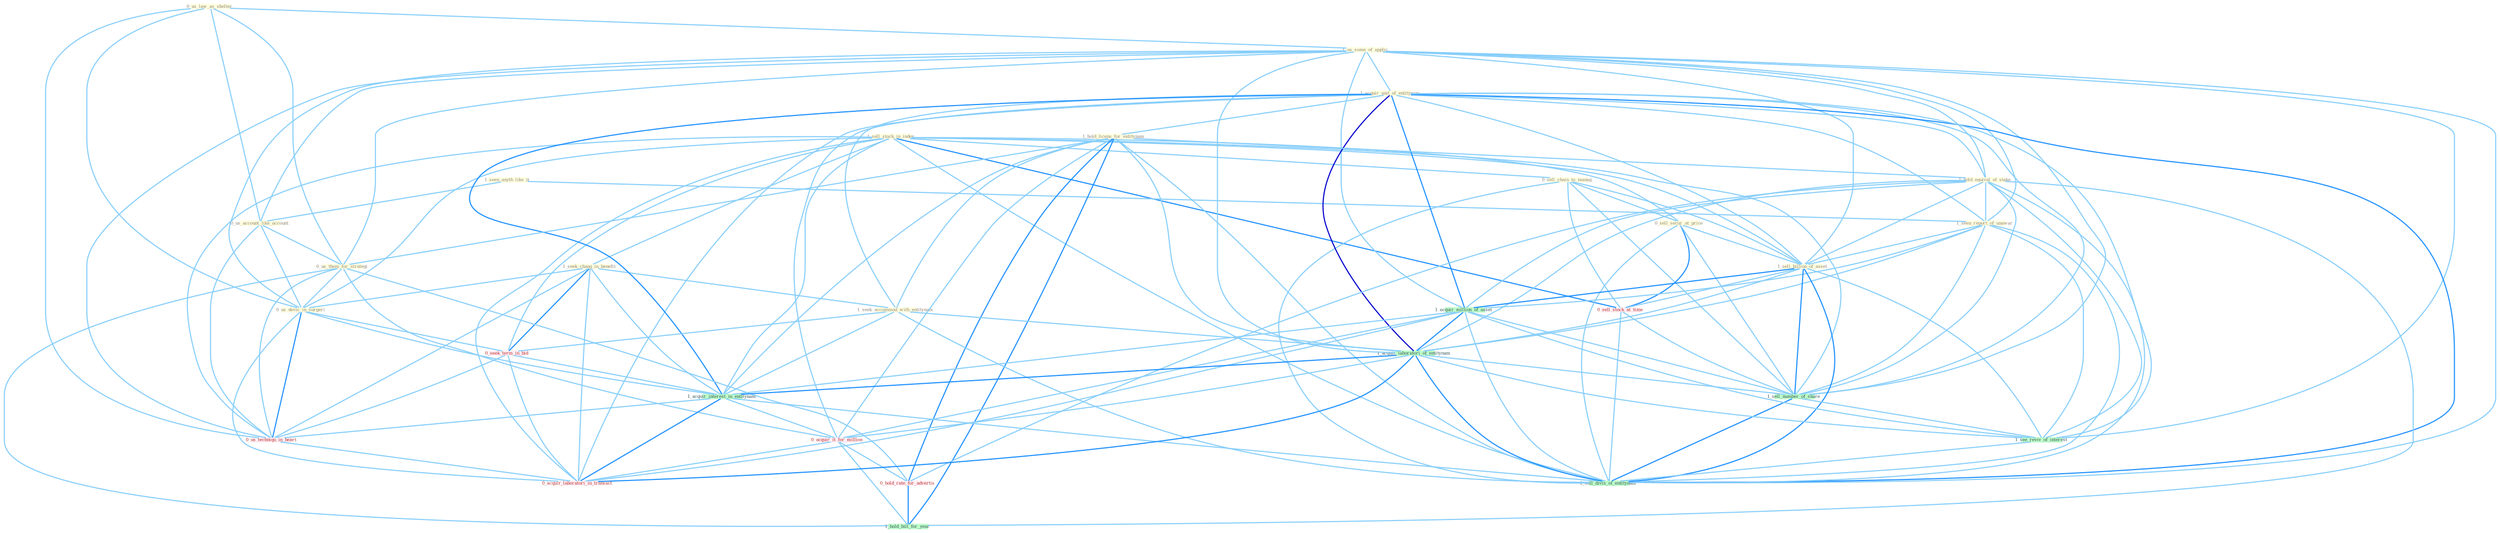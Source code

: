 Graph G{ 
    node
    [shape=polygon,style=filled,width=.5,height=.06,color="#BDFCC9",fixedsize=true,fontsize=4,
    fontcolor="#2f4f4f"];
    {node
    [color="#ffffe0", fontcolor="#8b7d6b"] "1_sell_stock_in_index " "0_us_law_as_shelter " "1_us_some_of_applic " "1_seen_anyth_like_it " "1_seek_chang_in_benefit " "0_us_account_like_account " "0_sell_chain_to_manag " "1_acquir_unit_of_entitynam " "1_hold_licens_for_entitynam " "0_sell_secur_at_price " "0_us_them_for_strategi " "1_hold_equival_of_stake " "1_seen_report_of_unawar " "1_sell_billion_of_asset " "0_us_devic_in_surgeri " "1_seek_accommod_with_entitynam "}
{node [color="#fff0f5", fontcolor="#b22222"] "0_seek_term_in_bid " "0_us_techniqu_in_heart " "0_acquir_it_for_million " "0_hold_rate_for_advertis " "0_acquir_laboratori_in_transact " "0_sell_stock_at_time "}
edge [color="#B0E2FF"];

	"1_sell_stock_in_index " -- "1_seek_chang_in_benefit " [w="1", color="#87cefa" ];
	"1_sell_stock_in_index " -- "0_sell_chain_to_manag " [w="1", color="#87cefa" ];
	"1_sell_stock_in_index " -- "0_sell_secur_at_price " [w="1", color="#87cefa" ];
	"1_sell_stock_in_index " -- "1_sell_billion_of_asset " [w="1", color="#87cefa" ];
	"1_sell_stock_in_index " -- "0_us_devic_in_surgeri " [w="1", color="#87cefa" ];
	"1_sell_stock_in_index " -- "0_seek_term_in_bid " [w="1", color="#87cefa" ];
	"1_sell_stock_in_index " -- "1_acquir_interest_in_entitynam " [w="1", color="#87cefa" ];
	"1_sell_stock_in_index " -- "0_us_techniqu_in_heart " [w="1", color="#87cefa" ];
	"1_sell_stock_in_index " -- "0_acquir_laboratori_in_transact " [w="1", color="#87cefa" ];
	"1_sell_stock_in_index " -- "0_sell_stock_at_time " [w="2", color="#1e90ff" , len=0.8];
	"1_sell_stock_in_index " -- "1_sell_number_of_share " [w="1", color="#87cefa" ];
	"1_sell_stock_in_index " -- "1_sell_divis_of_entitynam " [w="1", color="#87cefa" ];
	"0_us_law_as_shelter " -- "1_us_some_of_applic " [w="1", color="#87cefa" ];
	"0_us_law_as_shelter " -- "0_us_account_like_account " [w="1", color="#87cefa" ];
	"0_us_law_as_shelter " -- "0_us_them_for_strategi " [w="1", color="#87cefa" ];
	"0_us_law_as_shelter " -- "0_us_devic_in_surgeri " [w="1", color="#87cefa" ];
	"0_us_law_as_shelter " -- "0_us_techniqu_in_heart " [w="1", color="#87cefa" ];
	"1_us_some_of_applic " -- "0_us_account_like_account " [w="1", color="#87cefa" ];
	"1_us_some_of_applic " -- "1_acquir_unit_of_entitynam " [w="1", color="#87cefa" ];
	"1_us_some_of_applic " -- "0_us_them_for_strategi " [w="1", color="#87cefa" ];
	"1_us_some_of_applic " -- "1_hold_equival_of_stake " [w="1", color="#87cefa" ];
	"1_us_some_of_applic " -- "1_seen_report_of_unawar " [w="1", color="#87cefa" ];
	"1_us_some_of_applic " -- "1_sell_billion_of_asset " [w="1", color="#87cefa" ];
	"1_us_some_of_applic " -- "0_us_devic_in_surgeri " [w="1", color="#87cefa" ];
	"1_us_some_of_applic " -- "1_acquir_million_of_asset " [w="1", color="#87cefa" ];
	"1_us_some_of_applic " -- "1_acquir_laboratori_of_entitynam " [w="1", color="#87cefa" ];
	"1_us_some_of_applic " -- "0_us_techniqu_in_heart " [w="1", color="#87cefa" ];
	"1_us_some_of_applic " -- "1_sell_number_of_share " [w="1", color="#87cefa" ];
	"1_us_some_of_applic " -- "1_see_reviv_of_interest " [w="1", color="#87cefa" ];
	"1_us_some_of_applic " -- "1_sell_divis_of_entitynam " [w="1", color="#87cefa" ];
	"1_seen_anyth_like_it " -- "0_us_account_like_account " [w="1", color="#87cefa" ];
	"1_seen_anyth_like_it " -- "1_seen_report_of_unawar " [w="1", color="#87cefa" ];
	"1_seek_chang_in_benefit " -- "0_us_devic_in_surgeri " [w="1", color="#87cefa" ];
	"1_seek_chang_in_benefit " -- "1_seek_accommod_with_entitynam " [w="1", color="#87cefa" ];
	"1_seek_chang_in_benefit " -- "0_seek_term_in_bid " [w="2", color="#1e90ff" , len=0.8];
	"1_seek_chang_in_benefit " -- "1_acquir_interest_in_entitynam " [w="1", color="#87cefa" ];
	"1_seek_chang_in_benefit " -- "0_us_techniqu_in_heart " [w="1", color="#87cefa" ];
	"1_seek_chang_in_benefit " -- "0_acquir_laboratori_in_transact " [w="1", color="#87cefa" ];
	"0_us_account_like_account " -- "0_us_them_for_strategi " [w="1", color="#87cefa" ];
	"0_us_account_like_account " -- "0_us_devic_in_surgeri " [w="1", color="#87cefa" ];
	"0_us_account_like_account " -- "0_us_techniqu_in_heart " [w="1", color="#87cefa" ];
	"0_sell_chain_to_manag " -- "0_sell_secur_at_price " [w="1", color="#87cefa" ];
	"0_sell_chain_to_manag " -- "1_sell_billion_of_asset " [w="1", color="#87cefa" ];
	"0_sell_chain_to_manag " -- "0_sell_stock_at_time " [w="1", color="#87cefa" ];
	"0_sell_chain_to_manag " -- "1_sell_number_of_share " [w="1", color="#87cefa" ];
	"0_sell_chain_to_manag " -- "1_sell_divis_of_entitynam " [w="1", color="#87cefa" ];
	"1_acquir_unit_of_entitynam " -- "1_hold_licens_for_entitynam " [w="1", color="#87cefa" ];
	"1_acquir_unit_of_entitynam " -- "1_hold_equival_of_stake " [w="1", color="#87cefa" ];
	"1_acquir_unit_of_entitynam " -- "1_seen_report_of_unawar " [w="1", color="#87cefa" ];
	"1_acquir_unit_of_entitynam " -- "1_sell_billion_of_asset " [w="1", color="#87cefa" ];
	"1_acquir_unit_of_entitynam " -- "1_seek_accommod_with_entitynam " [w="1", color="#87cefa" ];
	"1_acquir_unit_of_entitynam " -- "1_acquir_million_of_asset " [w="2", color="#1e90ff" , len=0.8];
	"1_acquir_unit_of_entitynam " -- "1_acquir_laboratori_of_entitynam " [w="3", color="#0000cd" , len=0.6];
	"1_acquir_unit_of_entitynam " -- "1_acquir_interest_in_entitynam " [w="2", color="#1e90ff" , len=0.8];
	"1_acquir_unit_of_entitynam " -- "0_acquir_it_for_million " [w="1", color="#87cefa" ];
	"1_acquir_unit_of_entitynam " -- "0_acquir_laboratori_in_transact " [w="1", color="#87cefa" ];
	"1_acquir_unit_of_entitynam " -- "1_sell_number_of_share " [w="1", color="#87cefa" ];
	"1_acquir_unit_of_entitynam " -- "1_see_reviv_of_interest " [w="1", color="#87cefa" ];
	"1_acquir_unit_of_entitynam " -- "1_sell_divis_of_entitynam " [w="2", color="#1e90ff" , len=0.8];
	"1_hold_licens_for_entitynam " -- "0_us_them_for_strategi " [w="1", color="#87cefa" ];
	"1_hold_licens_for_entitynam " -- "1_hold_equival_of_stake " [w="1", color="#87cefa" ];
	"1_hold_licens_for_entitynam " -- "1_seek_accommod_with_entitynam " [w="1", color="#87cefa" ];
	"1_hold_licens_for_entitynam " -- "1_acquir_laboratori_of_entitynam " [w="1", color="#87cefa" ];
	"1_hold_licens_for_entitynam " -- "1_acquir_interest_in_entitynam " [w="1", color="#87cefa" ];
	"1_hold_licens_for_entitynam " -- "0_acquir_it_for_million " [w="1", color="#87cefa" ];
	"1_hold_licens_for_entitynam " -- "0_hold_rate_for_advertis " [w="2", color="#1e90ff" , len=0.8];
	"1_hold_licens_for_entitynam " -- "1_hold_bill_for_year " [w="2", color="#1e90ff" , len=0.8];
	"1_hold_licens_for_entitynam " -- "1_sell_divis_of_entitynam " [w="1", color="#87cefa" ];
	"0_sell_secur_at_price " -- "1_sell_billion_of_asset " [w="1", color="#87cefa" ];
	"0_sell_secur_at_price " -- "0_sell_stock_at_time " [w="2", color="#1e90ff" , len=0.8];
	"0_sell_secur_at_price " -- "1_sell_number_of_share " [w="1", color="#87cefa" ];
	"0_sell_secur_at_price " -- "1_sell_divis_of_entitynam " [w="1", color="#87cefa" ];
	"0_us_them_for_strategi " -- "0_us_devic_in_surgeri " [w="1", color="#87cefa" ];
	"0_us_them_for_strategi " -- "0_us_techniqu_in_heart " [w="1", color="#87cefa" ];
	"0_us_them_for_strategi " -- "0_acquir_it_for_million " [w="1", color="#87cefa" ];
	"0_us_them_for_strategi " -- "0_hold_rate_for_advertis " [w="1", color="#87cefa" ];
	"0_us_them_for_strategi " -- "1_hold_bill_for_year " [w="1", color="#87cefa" ];
	"1_hold_equival_of_stake " -- "1_seen_report_of_unawar " [w="1", color="#87cefa" ];
	"1_hold_equival_of_stake " -- "1_sell_billion_of_asset " [w="1", color="#87cefa" ];
	"1_hold_equival_of_stake " -- "1_acquir_million_of_asset " [w="1", color="#87cefa" ];
	"1_hold_equival_of_stake " -- "1_acquir_laboratori_of_entitynam " [w="1", color="#87cefa" ];
	"1_hold_equival_of_stake " -- "0_hold_rate_for_advertis " [w="1", color="#87cefa" ];
	"1_hold_equival_of_stake " -- "1_sell_number_of_share " [w="1", color="#87cefa" ];
	"1_hold_equival_of_stake " -- "1_see_reviv_of_interest " [w="1", color="#87cefa" ];
	"1_hold_equival_of_stake " -- "1_hold_bill_for_year " [w="1", color="#87cefa" ];
	"1_hold_equival_of_stake " -- "1_sell_divis_of_entitynam " [w="1", color="#87cefa" ];
	"1_seen_report_of_unawar " -- "1_sell_billion_of_asset " [w="1", color="#87cefa" ];
	"1_seen_report_of_unawar " -- "1_acquir_million_of_asset " [w="1", color="#87cefa" ];
	"1_seen_report_of_unawar " -- "1_acquir_laboratori_of_entitynam " [w="1", color="#87cefa" ];
	"1_seen_report_of_unawar " -- "1_sell_number_of_share " [w="1", color="#87cefa" ];
	"1_seen_report_of_unawar " -- "1_see_reviv_of_interest " [w="1", color="#87cefa" ];
	"1_seen_report_of_unawar " -- "1_sell_divis_of_entitynam " [w="1", color="#87cefa" ];
	"1_sell_billion_of_asset " -- "1_acquir_million_of_asset " [w="2", color="#1e90ff" , len=0.8];
	"1_sell_billion_of_asset " -- "1_acquir_laboratori_of_entitynam " [w="1", color="#87cefa" ];
	"1_sell_billion_of_asset " -- "0_sell_stock_at_time " [w="1", color="#87cefa" ];
	"1_sell_billion_of_asset " -- "1_sell_number_of_share " [w="2", color="#1e90ff" , len=0.8];
	"1_sell_billion_of_asset " -- "1_see_reviv_of_interest " [w="1", color="#87cefa" ];
	"1_sell_billion_of_asset " -- "1_sell_divis_of_entitynam " [w="2", color="#1e90ff" , len=0.8];
	"0_us_devic_in_surgeri " -- "0_seek_term_in_bid " [w="1", color="#87cefa" ];
	"0_us_devic_in_surgeri " -- "1_acquir_interest_in_entitynam " [w="1", color="#87cefa" ];
	"0_us_devic_in_surgeri " -- "0_us_techniqu_in_heart " [w="2", color="#1e90ff" , len=0.8];
	"0_us_devic_in_surgeri " -- "0_acquir_laboratori_in_transact " [w="1", color="#87cefa" ];
	"1_seek_accommod_with_entitynam " -- "1_acquir_laboratori_of_entitynam " [w="1", color="#87cefa" ];
	"1_seek_accommod_with_entitynam " -- "0_seek_term_in_bid " [w="1", color="#87cefa" ];
	"1_seek_accommod_with_entitynam " -- "1_acquir_interest_in_entitynam " [w="1", color="#87cefa" ];
	"1_seek_accommod_with_entitynam " -- "1_sell_divis_of_entitynam " [w="1", color="#87cefa" ];
	"1_acquir_million_of_asset " -- "1_acquir_laboratori_of_entitynam " [w="2", color="#1e90ff" , len=0.8];
	"1_acquir_million_of_asset " -- "1_acquir_interest_in_entitynam " [w="1", color="#87cefa" ];
	"1_acquir_million_of_asset " -- "0_acquir_it_for_million " [w="1", color="#87cefa" ];
	"1_acquir_million_of_asset " -- "0_acquir_laboratori_in_transact " [w="1", color="#87cefa" ];
	"1_acquir_million_of_asset " -- "1_sell_number_of_share " [w="1", color="#87cefa" ];
	"1_acquir_million_of_asset " -- "1_see_reviv_of_interest " [w="1", color="#87cefa" ];
	"1_acquir_million_of_asset " -- "1_sell_divis_of_entitynam " [w="1", color="#87cefa" ];
	"1_acquir_laboratori_of_entitynam " -- "1_acquir_interest_in_entitynam " [w="2", color="#1e90ff" , len=0.8];
	"1_acquir_laboratori_of_entitynam " -- "0_acquir_it_for_million " [w="1", color="#87cefa" ];
	"1_acquir_laboratori_of_entitynam " -- "0_acquir_laboratori_in_transact " [w="2", color="#1e90ff" , len=0.8];
	"1_acquir_laboratori_of_entitynam " -- "1_sell_number_of_share " [w="1", color="#87cefa" ];
	"1_acquir_laboratori_of_entitynam " -- "1_see_reviv_of_interest " [w="1", color="#87cefa" ];
	"1_acquir_laboratori_of_entitynam " -- "1_sell_divis_of_entitynam " [w="2", color="#1e90ff" , len=0.8];
	"0_seek_term_in_bid " -- "1_acquir_interest_in_entitynam " [w="1", color="#87cefa" ];
	"0_seek_term_in_bid " -- "0_us_techniqu_in_heart " [w="1", color="#87cefa" ];
	"0_seek_term_in_bid " -- "0_acquir_laboratori_in_transact " [w="1", color="#87cefa" ];
	"1_acquir_interest_in_entitynam " -- "0_us_techniqu_in_heart " [w="1", color="#87cefa" ];
	"1_acquir_interest_in_entitynam " -- "0_acquir_it_for_million " [w="1", color="#87cefa" ];
	"1_acquir_interest_in_entitynam " -- "0_acquir_laboratori_in_transact " [w="2", color="#1e90ff" , len=0.8];
	"1_acquir_interest_in_entitynam " -- "1_sell_divis_of_entitynam " [w="1", color="#87cefa" ];
	"0_us_techniqu_in_heart " -- "0_acquir_laboratori_in_transact " [w="1", color="#87cefa" ];
	"0_acquir_it_for_million " -- "0_hold_rate_for_advertis " [w="1", color="#87cefa" ];
	"0_acquir_it_for_million " -- "0_acquir_laboratori_in_transact " [w="1", color="#87cefa" ];
	"0_acquir_it_for_million " -- "1_hold_bill_for_year " [w="1", color="#87cefa" ];
	"0_hold_rate_for_advertis " -- "1_hold_bill_for_year " [w="2", color="#1e90ff" , len=0.8];
	"0_sell_stock_at_time " -- "1_sell_number_of_share " [w="1", color="#87cefa" ];
	"0_sell_stock_at_time " -- "1_sell_divis_of_entitynam " [w="1", color="#87cefa" ];
	"1_sell_number_of_share " -- "1_see_reviv_of_interest " [w="1", color="#87cefa" ];
	"1_sell_number_of_share " -- "1_sell_divis_of_entitynam " [w="2", color="#1e90ff" , len=0.8];
	"1_see_reviv_of_interest " -- "1_sell_divis_of_entitynam " [w="1", color="#87cefa" ];
}